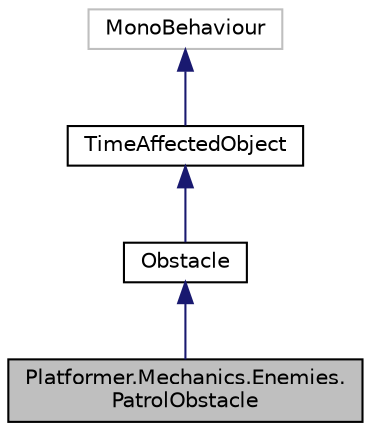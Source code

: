 digraph "Platformer.Mechanics.Enemies.PatrolObstacle"
{
 // LATEX_PDF_SIZE
  edge [fontname="Helvetica",fontsize="10",labelfontname="Helvetica",labelfontsize="10"];
  node [fontname="Helvetica",fontsize="10",shape=record];
  Node1 [label="Platformer.Mechanics.Enemies.\lPatrolObstacle",height=0.2,width=0.4,color="black", fillcolor="grey75", style="filled", fontcolor="black",tooltip="Obstacle that follows a path determined by points ad infinitum"];
  Node2 -> Node1 [dir="back",color="midnightblue",fontsize="10",style="solid",fontname="Helvetica"];
  Node2 [label="Obstacle",height=0.2,width=0.4,color="black", fillcolor="white", style="filled",URL="$class_platformer_1_1_mechanics_1_1_enemies_1_1_obstacle.html",tooltip="Obstacle static in a location that kills PlayerController when collides with him"];
  Node3 -> Node2 [dir="back",color="midnightblue",fontsize="10",style="solid",fontname="Helvetica"];
  Node3 [label="TimeAffectedObject",height=0.2,width=0.4,color="black", fillcolor="white", style="filled",URL="$class_platformer_1_1_mechanics_1_1_time_modifiers_1_1_time_affected_object.html",tooltip="Class of the objects that can be affected by time modifications"];
  Node4 -> Node3 [dir="back",color="midnightblue",fontsize="10",style="solid",fontname="Helvetica"];
  Node4 [label="MonoBehaviour",height=0.2,width=0.4,color="grey75", fillcolor="white", style="filled",tooltip=" "];
}
